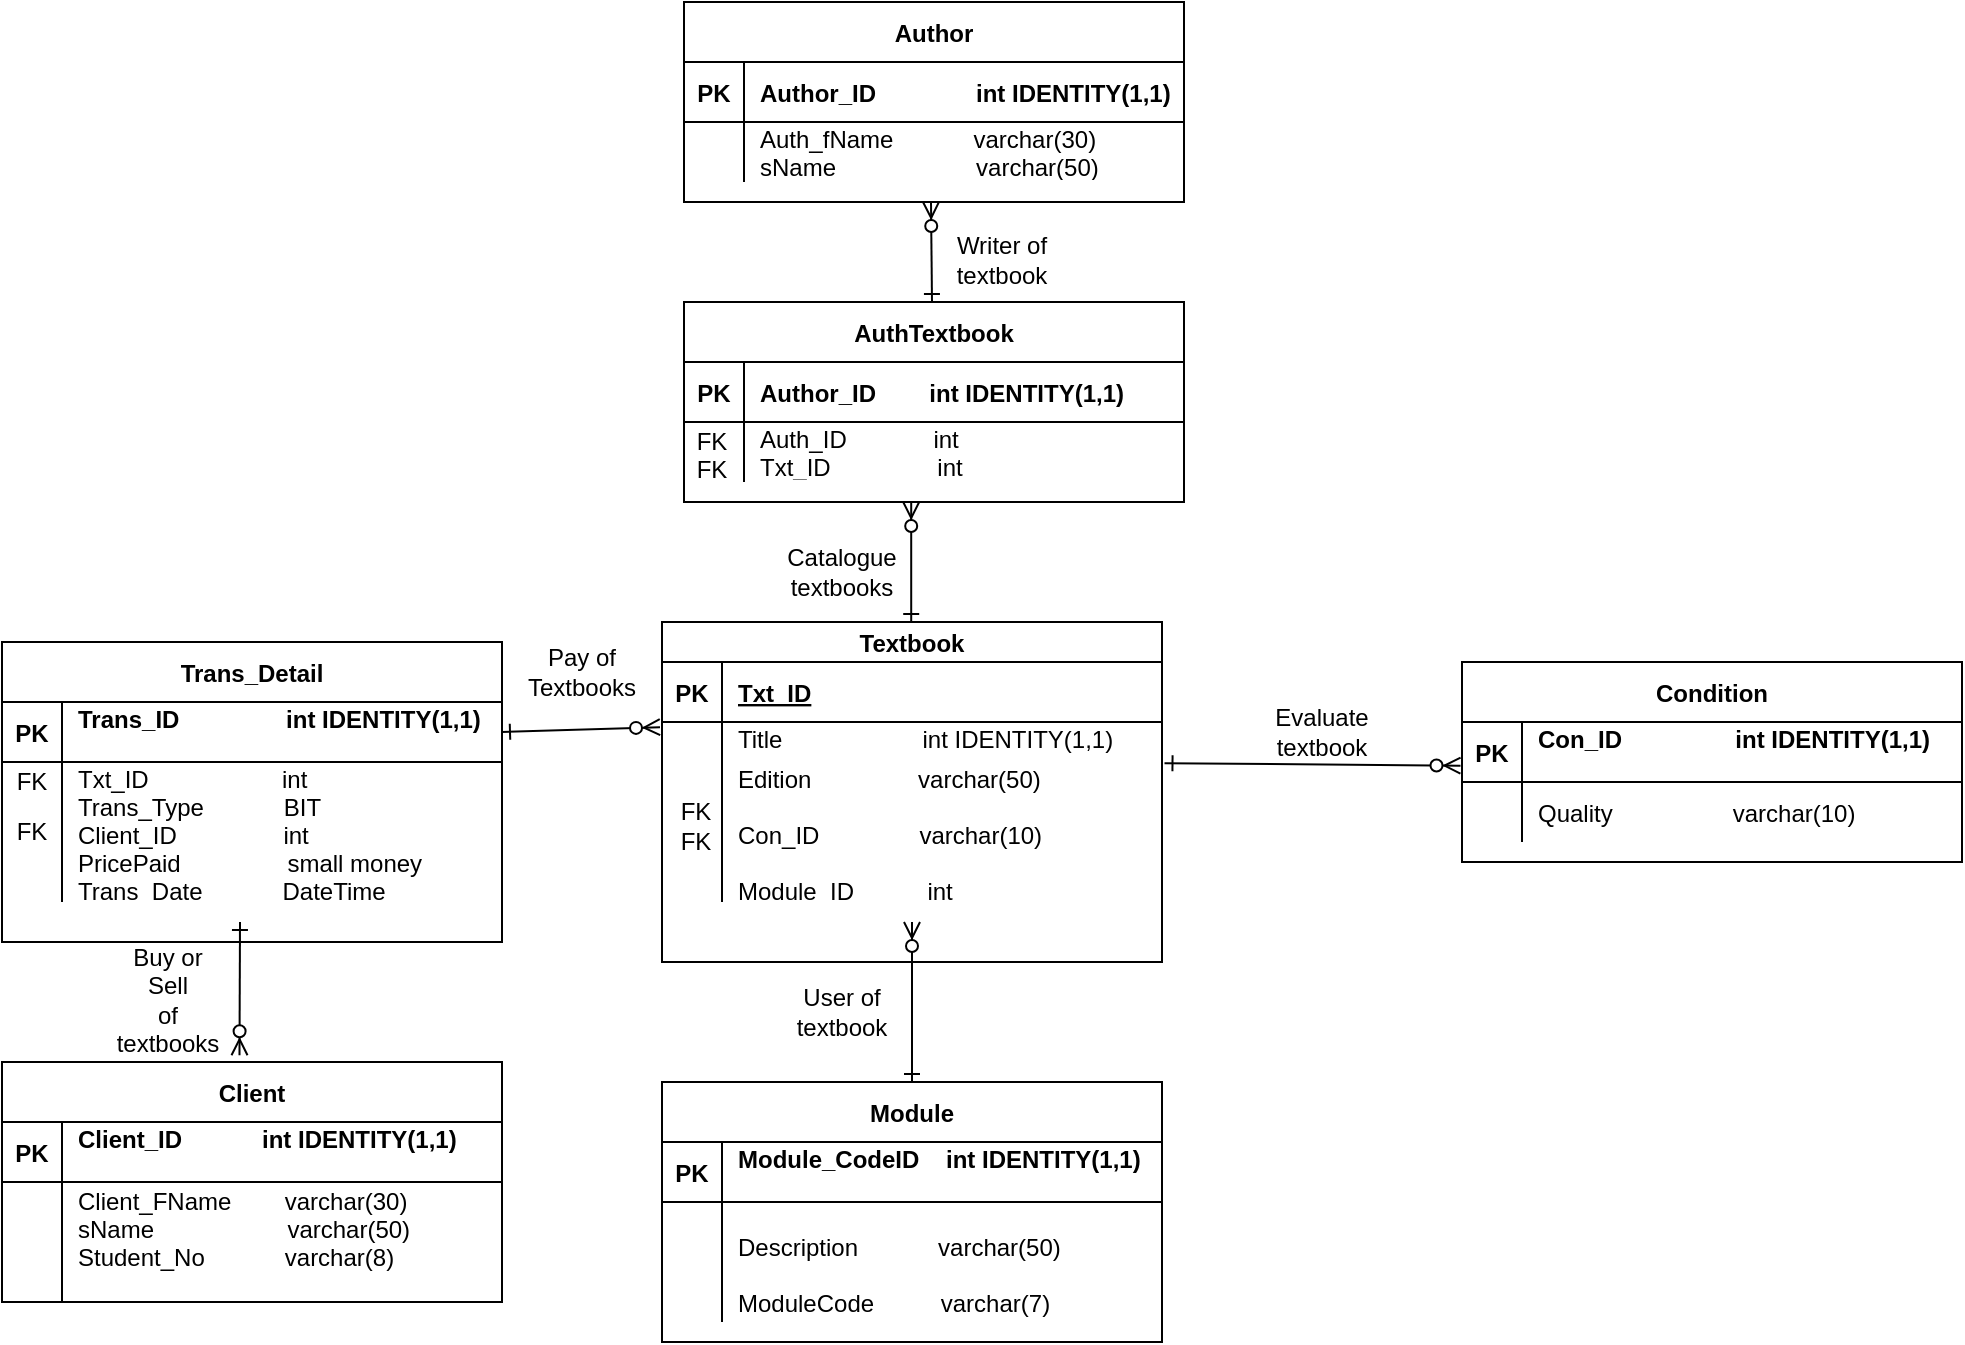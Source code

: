 <mxfile version="20.2.3" type="device"><diagram id="R2lEEEUBdFMjLlhIrx00" name="Page-1"><mxGraphModel dx="1504" dy="1854" grid="1" gridSize="10" guides="1" tooltips="1" connect="1" arrows="1" fold="1" page="1" pageScale="1" pageWidth="850" pageHeight="1100" math="0" shadow="0" extFonts="Permanent Marker^https://fonts.googleapis.com/css?family=Permanent+Marker"><root><mxCell id="0"/><mxCell id="1" parent="0"/><mxCell id="C-vyLk0tnHw3VtMMgP7b-1" value="" style="endArrow=ERzeroToMany;startArrow=ERone;endFill=1;startFill=0;rounded=0;entryX=-0.004;entryY=0.129;entryDx=0;entryDy=0;entryPerimeter=0;exitX=1;exitY=0.5;exitDx=0;exitDy=0;" parent="1" source="C-vyLk0tnHw3VtMMgP7b-24" target="C-vyLk0tnHw3VtMMgP7b-6" edge="1"><mxGeometry width="100" height="100" relative="1" as="geometry"><mxPoint x="340" y="720" as="sourcePoint"/><mxPoint x="440" y="620" as="targetPoint"/></mxGeometry></mxCell><mxCell id="C-vyLk0tnHw3VtMMgP7b-2" value="Textbook" style="shape=table;startSize=20;container=1;collapsible=1;childLayout=tableLayout;fixedRows=1;rowLines=0;fontStyle=1;align=center;resizeLast=1;" parent="1" vertex="1"><mxGeometry x="430" y="280" width="250" height="170" as="geometry"/></mxCell><mxCell id="C-vyLk0tnHw3VtMMgP7b-3" value="" style="shape=partialRectangle;collapsible=0;dropTarget=0;pointerEvents=0;fillColor=none;points=[[0,0.5],[1,0.5]];portConstraint=eastwest;top=0;left=0;right=0;bottom=1;" parent="C-vyLk0tnHw3VtMMgP7b-2" vertex="1"><mxGeometry y="20" width="250" height="30" as="geometry"/></mxCell><mxCell id="C-vyLk0tnHw3VtMMgP7b-4" value="PK" style="shape=partialRectangle;overflow=hidden;connectable=0;fillColor=none;top=0;left=0;bottom=0;right=0;fontStyle=1;" parent="C-vyLk0tnHw3VtMMgP7b-3" vertex="1"><mxGeometry width="30" height="30" as="geometry"><mxRectangle width="30" height="30" as="alternateBounds"/></mxGeometry></mxCell><mxCell id="C-vyLk0tnHw3VtMMgP7b-5" value="Txt_ID" style="shape=partialRectangle;overflow=hidden;connectable=0;fillColor=none;top=0;left=0;bottom=0;right=0;align=left;spacingLeft=6;fontStyle=5;" parent="C-vyLk0tnHw3VtMMgP7b-3" vertex="1"><mxGeometry x="30" width="220" height="30" as="geometry"><mxRectangle width="220" height="30" as="alternateBounds"/></mxGeometry></mxCell><mxCell id="C-vyLk0tnHw3VtMMgP7b-6" value="" style="shape=partialRectangle;collapsible=0;dropTarget=0;pointerEvents=0;fillColor=none;points=[[0,0.5],[1,0.5]];portConstraint=eastwest;top=0;left=0;right=0;bottom=0;" parent="C-vyLk0tnHw3VtMMgP7b-2" vertex="1"><mxGeometry y="50" width="250" height="20" as="geometry"/></mxCell><mxCell id="C-vyLk0tnHw3VtMMgP7b-7" value="" style="shape=partialRectangle;overflow=hidden;connectable=0;fillColor=none;top=0;left=0;bottom=0;right=0;" parent="C-vyLk0tnHw3VtMMgP7b-6" vertex="1"><mxGeometry width="30" height="20" as="geometry"><mxRectangle width="30" height="20" as="alternateBounds"/></mxGeometry></mxCell><mxCell id="C-vyLk0tnHw3VtMMgP7b-8" value="Title                     int IDENTITY(1,1)&#10;" style="shape=partialRectangle;overflow=hidden;connectable=0;fillColor=none;top=0;left=0;bottom=0;right=0;align=left;spacingLeft=6;" parent="C-vyLk0tnHw3VtMMgP7b-6" vertex="1"><mxGeometry x="30" width="220" height="20" as="geometry"><mxRectangle width="220" height="20" as="alternateBounds"/></mxGeometry></mxCell><mxCell id="C-vyLk0tnHw3VtMMgP7b-9" value="" style="shape=partialRectangle;collapsible=0;dropTarget=0;pointerEvents=0;fillColor=none;points=[[0,0.5],[1,0.5]];portConstraint=eastwest;top=0;left=0;right=0;bottom=0;" parent="C-vyLk0tnHw3VtMMgP7b-2" vertex="1"><mxGeometry y="70" width="250" height="70" as="geometry"/></mxCell><mxCell id="C-vyLk0tnHw3VtMMgP7b-10" value="" style="shape=partialRectangle;overflow=hidden;connectable=0;fillColor=none;top=0;left=0;bottom=0;right=0;" parent="C-vyLk0tnHw3VtMMgP7b-9" vertex="1"><mxGeometry width="30" height="70" as="geometry"><mxRectangle width="30" height="70" as="alternateBounds"/></mxGeometry></mxCell><mxCell id="C-vyLk0tnHw3VtMMgP7b-11" value="Edition                varchar(50)&#10;                &#10;Con_ID               varchar(10)&#10;             &#10;Module_ID           int&#10;Price                    Small Money" style="shape=partialRectangle;overflow=hidden;connectable=0;fillColor=none;top=0;left=0;bottom=0;right=0;align=left;spacingLeft=6;" parent="C-vyLk0tnHw3VtMMgP7b-9" vertex="1"><mxGeometry x="30" width="220" height="70" as="geometry"><mxRectangle width="220" height="70" as="alternateBounds"/></mxGeometry></mxCell><mxCell id="C-vyLk0tnHw3VtMMgP7b-13" value="Module" style="shape=table;startSize=30;container=1;collapsible=1;childLayout=tableLayout;fixedRows=1;rowLines=0;fontStyle=1;align=center;resizeLast=1;" parent="1" vertex="1"><mxGeometry x="430" y="510" width="250" height="130" as="geometry"/></mxCell><mxCell id="C-vyLk0tnHw3VtMMgP7b-14" value="" style="shape=partialRectangle;collapsible=0;dropTarget=0;pointerEvents=0;fillColor=none;points=[[0,0.5],[1,0.5]];portConstraint=eastwest;top=0;left=0;right=0;bottom=1;" parent="C-vyLk0tnHw3VtMMgP7b-13" vertex="1"><mxGeometry y="30" width="250" height="30" as="geometry"/></mxCell><mxCell id="C-vyLk0tnHw3VtMMgP7b-15" value="PK" style="shape=partialRectangle;overflow=hidden;connectable=0;fillColor=none;top=0;left=0;bottom=0;right=0;fontStyle=1;" parent="C-vyLk0tnHw3VtMMgP7b-14" vertex="1"><mxGeometry width="30" height="30" as="geometry"><mxRectangle width="30" height="30" as="alternateBounds"/></mxGeometry></mxCell><mxCell id="C-vyLk0tnHw3VtMMgP7b-16" value="Module_CodeID    int IDENTITY(1,1)&#10;" style="shape=partialRectangle;overflow=hidden;connectable=0;fillColor=none;top=0;left=0;bottom=0;right=0;align=left;spacingLeft=6;fontStyle=1;" parent="C-vyLk0tnHw3VtMMgP7b-14" vertex="1"><mxGeometry x="30" width="220" height="30" as="geometry"><mxRectangle width="220" height="30" as="alternateBounds"/></mxGeometry></mxCell><mxCell id="C-vyLk0tnHw3VtMMgP7b-20" value="" style="shape=partialRectangle;collapsible=0;dropTarget=0;pointerEvents=0;fillColor=none;points=[[0,0.5],[1,0.5]];portConstraint=eastwest;top=0;left=0;right=0;bottom=0;" parent="C-vyLk0tnHw3VtMMgP7b-13" vertex="1"><mxGeometry y="60" width="250" height="60" as="geometry"/></mxCell><mxCell id="C-vyLk0tnHw3VtMMgP7b-21" value="" style="shape=partialRectangle;overflow=hidden;connectable=0;fillColor=none;top=0;left=0;bottom=0;right=0;" parent="C-vyLk0tnHw3VtMMgP7b-20" vertex="1"><mxGeometry width="30" height="60" as="geometry"><mxRectangle width="30" height="60" as="alternateBounds"/></mxGeometry></mxCell><mxCell id="C-vyLk0tnHw3VtMMgP7b-22" value="&#10;Description            varchar(50)&#10;         &#10;ModuleCode          varchar(7)&#10;          " style="shape=partialRectangle;overflow=hidden;connectable=0;fillColor=none;top=0;left=0;bottom=0;right=0;align=left;spacingLeft=6;" parent="C-vyLk0tnHw3VtMMgP7b-20" vertex="1"><mxGeometry x="30" width="220" height="60" as="geometry"><mxRectangle width="220" height="60" as="alternateBounds"/></mxGeometry></mxCell><mxCell id="C-vyLk0tnHw3VtMMgP7b-23" value="Trans_Detail" style="shape=table;startSize=30;container=1;collapsible=1;childLayout=tableLayout;fixedRows=1;rowLines=0;fontStyle=1;align=center;resizeLast=1;" parent="1" vertex="1"><mxGeometry x="100" y="290" width="250" height="150" as="geometry"/></mxCell><mxCell id="C-vyLk0tnHw3VtMMgP7b-24" value="" style="shape=partialRectangle;collapsible=0;dropTarget=0;pointerEvents=0;fillColor=none;points=[[0,0.5],[1,0.5]];portConstraint=eastwest;top=0;left=0;right=0;bottom=1;" parent="C-vyLk0tnHw3VtMMgP7b-23" vertex="1"><mxGeometry y="30" width="250" height="30" as="geometry"/></mxCell><mxCell id="C-vyLk0tnHw3VtMMgP7b-25" value="PK" style="shape=partialRectangle;overflow=hidden;connectable=0;fillColor=none;top=0;left=0;bottom=0;right=0;fontStyle=1;" parent="C-vyLk0tnHw3VtMMgP7b-24" vertex="1"><mxGeometry width="30" height="30" as="geometry"><mxRectangle width="30" height="30" as="alternateBounds"/></mxGeometry></mxCell><mxCell id="C-vyLk0tnHw3VtMMgP7b-26" value="Trans_ID                int IDENTITY(1,1)&#10;" style="shape=partialRectangle;overflow=hidden;connectable=0;fillColor=none;top=0;left=0;bottom=0;right=0;align=left;spacingLeft=6;fontStyle=1;" parent="C-vyLk0tnHw3VtMMgP7b-24" vertex="1"><mxGeometry x="30" width="220" height="30" as="geometry"><mxRectangle width="220" height="30" as="alternateBounds"/></mxGeometry></mxCell><mxCell id="C-vyLk0tnHw3VtMMgP7b-27" value="" style="shape=partialRectangle;collapsible=0;dropTarget=0;pointerEvents=0;fillColor=none;points=[[0,0.5],[1,0.5]];portConstraint=eastwest;top=0;left=0;right=0;bottom=0;" parent="C-vyLk0tnHw3VtMMgP7b-23" vertex="1"><mxGeometry y="60" width="250" height="70" as="geometry"/></mxCell><mxCell id="C-vyLk0tnHw3VtMMgP7b-28" value="" style="shape=partialRectangle;overflow=hidden;connectable=0;fillColor=none;top=0;left=0;bottom=0;right=0;" parent="C-vyLk0tnHw3VtMMgP7b-27" vertex="1"><mxGeometry width="30" height="70" as="geometry"><mxRectangle width="30" height="70" as="alternateBounds"/></mxGeometry></mxCell><mxCell id="C-vyLk0tnHw3VtMMgP7b-29" value="Txt_ID                    int&#10;Trans_Type            BIT&#10;Client_ID                int&#10;PricePaid                small money&#10;Trans_Date            DateTime&#10;" style="shape=partialRectangle;overflow=hidden;connectable=0;fillColor=none;top=0;left=0;bottom=0;right=0;align=left;spacingLeft=6;" parent="C-vyLk0tnHw3VtMMgP7b-27" vertex="1"><mxGeometry x="30" width="220" height="70" as="geometry"><mxRectangle width="220" height="70" as="alternateBounds"/></mxGeometry></mxCell><mxCell id="ry9j0H5moJD2Sgu9He4K-1" value="FK" style="text;html=1;strokeColor=none;fillColor=none;align=center;verticalAlign=middle;whiteSpace=wrap;rounded=0;" parent="1" vertex="1"><mxGeometry x="100" y="375" width="30" height="20" as="geometry"/></mxCell><mxCell id="ry9j0H5moJD2Sgu9He4K-2" value="FK" style="text;html=1;strokeColor=none;fillColor=none;align=center;verticalAlign=middle;whiteSpace=wrap;rounded=0;" parent="1" vertex="1"><mxGeometry x="100" y="350" width="30" height="20" as="geometry"/></mxCell><mxCell id="ry9j0H5moJD2Sgu9He4K-3" value="Client" style="shape=table;startSize=30;container=1;collapsible=1;childLayout=tableLayout;fixedRows=1;rowLines=0;fontStyle=1;align=center;resizeLast=1;" parent="1" vertex="1"><mxGeometry x="100" y="500" width="250" height="120" as="geometry"/></mxCell><mxCell id="ry9j0H5moJD2Sgu9He4K-4" value="" style="shape=partialRectangle;collapsible=0;dropTarget=0;pointerEvents=0;fillColor=none;points=[[0,0.5],[1,0.5]];portConstraint=eastwest;top=0;left=0;right=0;bottom=1;" parent="ry9j0H5moJD2Sgu9He4K-3" vertex="1"><mxGeometry y="30" width="250" height="30" as="geometry"/></mxCell><mxCell id="ry9j0H5moJD2Sgu9He4K-5" value="PK" style="shape=partialRectangle;overflow=hidden;connectable=0;fillColor=none;top=0;left=0;bottom=0;right=0;fontStyle=1;" parent="ry9j0H5moJD2Sgu9He4K-4" vertex="1"><mxGeometry width="30" height="30" as="geometry"><mxRectangle width="30" height="30" as="alternateBounds"/></mxGeometry></mxCell><mxCell id="ry9j0H5moJD2Sgu9He4K-6" value="Client_ID            int IDENTITY(1,1)&#10;" style="shape=partialRectangle;overflow=hidden;connectable=0;fillColor=none;top=0;left=0;bottom=0;right=0;align=left;spacingLeft=6;fontStyle=1;" parent="ry9j0H5moJD2Sgu9He4K-4" vertex="1"><mxGeometry x="30" width="220" height="30" as="geometry"><mxRectangle width="220" height="30" as="alternateBounds"/></mxGeometry></mxCell><mxCell id="ry9j0H5moJD2Sgu9He4K-7" value="" style="shape=partialRectangle;collapsible=0;dropTarget=0;pointerEvents=0;fillColor=none;points=[[0,0.5],[1,0.5]];portConstraint=eastwest;top=0;left=0;right=0;bottom=0;" parent="ry9j0H5moJD2Sgu9He4K-3" vertex="1"><mxGeometry y="60" width="250" height="60" as="geometry"/></mxCell><mxCell id="ry9j0H5moJD2Sgu9He4K-8" value="" style="shape=partialRectangle;overflow=hidden;connectable=0;fillColor=none;top=0;left=0;bottom=0;right=0;" parent="ry9j0H5moJD2Sgu9He4K-7" vertex="1"><mxGeometry width="30" height="60" as="geometry"><mxRectangle width="30" height="60" as="alternateBounds"/></mxGeometry></mxCell><mxCell id="ry9j0H5moJD2Sgu9He4K-9" value="Client_FName        varchar(30)&#10;sName                    varchar(50)&#10;Student_No            varchar(8)&#10;" style="shape=partialRectangle;overflow=hidden;connectable=0;fillColor=none;top=0;left=0;bottom=0;right=0;align=left;spacingLeft=6;" parent="ry9j0H5moJD2Sgu9He4K-7" vertex="1"><mxGeometry x="30" width="220" height="60" as="geometry"><mxRectangle width="220" height="60" as="alternateBounds"/></mxGeometry></mxCell><mxCell id="ry9j0H5moJD2Sgu9He4K-10" value="" style="endArrow=ERzeroToMany;startArrow=ERone;endFill=1;startFill=0;rounded=0;entryX=0.475;entryY=-0.028;entryDx=0;entryDy=0;entryPerimeter=0;" parent="1" target="ry9j0H5moJD2Sgu9He4K-3" edge="1"><mxGeometry width="100" height="100" relative="1" as="geometry"><mxPoint x="219" y="430" as="sourcePoint"/><mxPoint x="284.5" y="290" as="targetPoint"/></mxGeometry></mxCell><mxCell id="ry9j0H5moJD2Sgu9He4K-18" value="" style="endArrow=ERzeroToMany;startArrow=ERone;endFill=1;startFill=0;entryX=0.5;entryY=1;entryDx=0;entryDy=0;rounded=0;" parent="1" edge="1"><mxGeometry width="100" height="100" relative="1" as="geometry"><mxPoint x="554.6" y="280" as="sourcePoint"/><mxPoint x="554.6" y="220" as="targetPoint"/></mxGeometry></mxCell><mxCell id="ry9j0H5moJD2Sgu9He4K-21" value="AuthTextbook" style="shape=table;startSize=30;container=1;collapsible=1;childLayout=tableLayout;fixedRows=1;rowLines=0;fontStyle=1;align=center;resizeLast=1;" parent="1" vertex="1"><mxGeometry x="441" y="120" width="250" height="100" as="geometry"/></mxCell><mxCell id="ry9j0H5moJD2Sgu9He4K-22" value="" style="shape=partialRectangle;collapsible=0;dropTarget=0;pointerEvents=0;fillColor=none;points=[[0,0.5],[1,0.5]];portConstraint=eastwest;top=0;left=0;right=0;bottom=1;" parent="ry9j0H5moJD2Sgu9He4K-21" vertex="1"><mxGeometry y="30" width="250" height="30" as="geometry"/></mxCell><mxCell id="ry9j0H5moJD2Sgu9He4K-23" value="PK" style="shape=partialRectangle;overflow=hidden;connectable=0;fillColor=none;top=0;left=0;bottom=0;right=0;fontStyle=1;" parent="ry9j0H5moJD2Sgu9He4K-22" vertex="1"><mxGeometry width="30" height="30" as="geometry"><mxRectangle width="30" height="30" as="alternateBounds"/></mxGeometry></mxCell><mxCell id="ry9j0H5moJD2Sgu9He4K-24" value="Author_ID        int IDENTITY(1,1)" style="shape=partialRectangle;overflow=hidden;connectable=0;fillColor=none;top=0;left=0;bottom=0;right=0;align=left;spacingLeft=6;fontStyle=1;" parent="ry9j0H5moJD2Sgu9He4K-22" vertex="1"><mxGeometry x="30" width="220" height="30" as="geometry"><mxRectangle width="220" height="30" as="alternateBounds"/></mxGeometry></mxCell><mxCell id="ry9j0H5moJD2Sgu9He4K-25" value="" style="shape=partialRectangle;collapsible=0;dropTarget=0;pointerEvents=0;fillColor=none;points=[[0,0.5],[1,0.5]];portConstraint=eastwest;top=0;left=0;right=0;bottom=0;" parent="ry9j0H5moJD2Sgu9He4K-21" vertex="1"><mxGeometry y="60" width="250" height="30" as="geometry"/></mxCell><mxCell id="ry9j0H5moJD2Sgu9He4K-26" value="" style="shape=partialRectangle;overflow=hidden;connectable=0;fillColor=none;top=0;left=0;bottom=0;right=0;" parent="ry9j0H5moJD2Sgu9He4K-25" vertex="1"><mxGeometry width="30" height="30" as="geometry"><mxRectangle width="30" height="30" as="alternateBounds"/></mxGeometry></mxCell><mxCell id="ry9j0H5moJD2Sgu9He4K-27" value="Auth_ID             int   &#10;Txt_ID                int" style="shape=partialRectangle;overflow=hidden;connectable=0;fillColor=none;top=0;left=0;bottom=0;right=0;align=left;spacingLeft=6;" parent="ry9j0H5moJD2Sgu9He4K-25" vertex="1"><mxGeometry x="30" width="220" height="30" as="geometry"><mxRectangle width="220" height="30" as="alternateBounds"/></mxGeometry></mxCell><mxCell id="ry9j0H5moJD2Sgu9He4K-28" value="Author" style="shape=table;startSize=30;container=1;collapsible=1;childLayout=tableLayout;fixedRows=1;rowLines=0;fontStyle=1;align=center;resizeLast=1;" parent="1" vertex="1"><mxGeometry x="441" y="-30" width="250" height="100" as="geometry"/></mxCell><mxCell id="ry9j0H5moJD2Sgu9He4K-29" value="" style="shape=partialRectangle;collapsible=0;dropTarget=0;pointerEvents=0;fillColor=none;points=[[0,0.5],[1,0.5]];portConstraint=eastwest;top=0;left=0;right=0;bottom=1;" parent="ry9j0H5moJD2Sgu9He4K-28" vertex="1"><mxGeometry y="30" width="250" height="30" as="geometry"/></mxCell><mxCell id="ry9j0H5moJD2Sgu9He4K-30" value="PK" style="shape=partialRectangle;overflow=hidden;connectable=0;fillColor=none;top=0;left=0;bottom=0;right=0;fontStyle=1;" parent="ry9j0H5moJD2Sgu9He4K-29" vertex="1"><mxGeometry width="30" height="30" as="geometry"><mxRectangle width="30" height="30" as="alternateBounds"/></mxGeometry></mxCell><mxCell id="ry9j0H5moJD2Sgu9He4K-31" value="Author_ID               int IDENTITY(1,1)" style="shape=partialRectangle;overflow=hidden;connectable=0;fillColor=none;top=0;left=0;bottom=0;right=0;align=left;spacingLeft=6;fontStyle=1;" parent="ry9j0H5moJD2Sgu9He4K-29" vertex="1"><mxGeometry x="30" width="220" height="30" as="geometry"><mxRectangle width="220" height="30" as="alternateBounds"/></mxGeometry></mxCell><mxCell id="ry9j0H5moJD2Sgu9He4K-32" value="" style="shape=partialRectangle;collapsible=0;dropTarget=0;pointerEvents=0;fillColor=none;points=[[0,0.5],[1,0.5]];portConstraint=eastwest;top=0;left=0;right=0;bottom=0;" parent="ry9j0H5moJD2Sgu9He4K-28" vertex="1"><mxGeometry y="60" width="250" height="30" as="geometry"/></mxCell><mxCell id="ry9j0H5moJD2Sgu9He4K-33" value="" style="shape=partialRectangle;overflow=hidden;connectable=0;fillColor=none;top=0;left=0;bottom=0;right=0;" parent="ry9j0H5moJD2Sgu9He4K-32" vertex="1"><mxGeometry width="30" height="30" as="geometry"><mxRectangle width="30" height="30" as="alternateBounds"/></mxGeometry></mxCell><mxCell id="ry9j0H5moJD2Sgu9He4K-34" value="Auth_fName            varchar(30)&#10;sName                     varchar(50)" style="shape=partialRectangle;overflow=hidden;connectable=0;fillColor=none;top=0;left=0;bottom=0;right=0;align=left;spacingLeft=6;" parent="ry9j0H5moJD2Sgu9He4K-32" vertex="1"><mxGeometry x="30" width="220" height="30" as="geometry"><mxRectangle width="220" height="30" as="alternateBounds"/></mxGeometry></mxCell><mxCell id="ry9j0H5moJD2Sgu9He4K-35" value="FK" style="text;html=1;strokeColor=none;fillColor=none;align=center;verticalAlign=middle;whiteSpace=wrap;rounded=0;" parent="1" vertex="1"><mxGeometry x="440" y="180" width="30" height="20" as="geometry"/></mxCell><mxCell id="ry9j0H5moJD2Sgu9He4K-36" value="FK" style="text;html=1;strokeColor=none;fillColor=none;align=center;verticalAlign=middle;whiteSpace=wrap;rounded=0;" parent="1" vertex="1"><mxGeometry x="440" y="194" width="30" height="20" as="geometry"/></mxCell><mxCell id="ry9j0H5moJD2Sgu9He4K-37" value="FK" style="text;html=1;strokeColor=none;fillColor=none;align=center;verticalAlign=middle;whiteSpace=wrap;rounded=0;" parent="1" vertex="1"><mxGeometry x="432" y="365" width="30" height="20" as="geometry"/></mxCell><mxCell id="ry9j0H5moJD2Sgu9He4K-38" value="FK" style="text;html=1;strokeColor=none;fillColor=none;align=center;verticalAlign=middle;whiteSpace=wrap;rounded=0;" parent="1" vertex="1"><mxGeometry x="432" y="380" width="30" height="20" as="geometry"/></mxCell><mxCell id="UKw3wKGEe0qAGYt3zEMp-1" value="Condition" style="shape=table;startSize=30;container=1;collapsible=1;childLayout=tableLayout;fixedRows=1;rowLines=0;fontStyle=1;align=center;resizeLast=1;" parent="1" vertex="1"><mxGeometry x="830" y="300" width="250" height="100" as="geometry"/></mxCell><mxCell id="UKw3wKGEe0qAGYt3zEMp-2" value="" style="shape=partialRectangle;collapsible=0;dropTarget=0;pointerEvents=0;fillColor=none;points=[[0,0.5],[1,0.5]];portConstraint=eastwest;top=0;left=0;right=0;bottom=1;" parent="UKw3wKGEe0qAGYt3zEMp-1" vertex="1"><mxGeometry y="30" width="250" height="30" as="geometry"/></mxCell><mxCell id="UKw3wKGEe0qAGYt3zEMp-3" value="PK" style="shape=partialRectangle;overflow=hidden;connectable=0;fillColor=none;top=0;left=0;bottom=0;right=0;fontStyle=1;" parent="UKw3wKGEe0qAGYt3zEMp-2" vertex="1"><mxGeometry width="30" height="30" as="geometry"><mxRectangle width="30" height="30" as="alternateBounds"/></mxGeometry></mxCell><mxCell id="UKw3wKGEe0qAGYt3zEMp-4" value="Con_ID                 int IDENTITY(1,1)&#10;" style="shape=partialRectangle;overflow=hidden;connectable=0;fillColor=none;top=0;left=0;bottom=0;right=0;align=left;spacingLeft=6;fontStyle=1;" parent="UKw3wKGEe0qAGYt3zEMp-2" vertex="1"><mxGeometry x="30" width="220" height="30" as="geometry"><mxRectangle width="220" height="30" as="alternateBounds"/></mxGeometry></mxCell><mxCell id="UKw3wKGEe0qAGYt3zEMp-5" value="" style="shape=partialRectangle;collapsible=0;dropTarget=0;pointerEvents=0;fillColor=none;points=[[0,0.5],[1,0.5]];portConstraint=eastwest;top=0;left=0;right=0;bottom=0;" parent="UKw3wKGEe0qAGYt3zEMp-1" vertex="1"><mxGeometry y="60" width="250" height="30" as="geometry"/></mxCell><mxCell id="UKw3wKGEe0qAGYt3zEMp-6" value="" style="shape=partialRectangle;overflow=hidden;connectable=0;fillColor=none;top=0;left=0;bottom=0;right=0;" parent="UKw3wKGEe0qAGYt3zEMp-5" vertex="1"><mxGeometry width="30" height="30" as="geometry"><mxRectangle width="30" height="30" as="alternateBounds"/></mxGeometry></mxCell><mxCell id="UKw3wKGEe0qAGYt3zEMp-7" value="Quality                  varchar(10)" style="shape=partialRectangle;overflow=hidden;connectable=0;fillColor=none;top=0;left=0;bottom=0;right=0;align=left;spacingLeft=6;" parent="UKw3wKGEe0qAGYt3zEMp-5" vertex="1"><mxGeometry x="30" width="220" height="30" as="geometry"><mxRectangle width="220" height="30" as="alternateBounds"/></mxGeometry></mxCell><mxCell id="UKw3wKGEe0qAGYt3zEMp-8" value="" style="endArrow=ERzeroToMany;startArrow=ERone;endFill=1;startFill=0;entryX=0.5;entryY=1;entryDx=0;entryDy=0;rounded=0;" parent="1" edge="1"><mxGeometry width="100" height="100" relative="1" as="geometry"><mxPoint x="565" y="120" as="sourcePoint"/><mxPoint x="564.5" y="70" as="targetPoint"/></mxGeometry></mxCell><mxCell id="UKw3wKGEe0qAGYt3zEMp-11" value="" style="endArrow=ERzeroToMany;startArrow=ERone;endFill=1;startFill=0;entryX=0.5;entryY=1;entryDx=0;entryDy=0;rounded=0;exitX=0.5;exitY=0;exitDx=0;exitDy=0;" parent="1" edge="1"><mxGeometry width="100" height="100" relative="1" as="geometry"><mxPoint x="555" y="510" as="sourcePoint"/><mxPoint x="555" y="430" as="targetPoint"/></mxGeometry></mxCell><mxCell id="UKw3wKGEe0qAGYt3zEMp-12" value="" style="endArrow=ERzeroToMany;startArrow=ERone;endFill=1;startFill=0;entryX=-0.003;entryY=0.728;entryDx=0;entryDy=0;rounded=0;exitX=1.005;exitY=1.08;exitDx=0;exitDy=0;exitPerimeter=0;entryPerimeter=0;" parent="1" target="UKw3wKGEe0qAGYt3zEMp-2" edge="1"><mxGeometry width="100" height="100" relative="1" as="geometry"><mxPoint x="681.25" y="350.6" as="sourcePoint"/><mxPoint x="826" y="353.81" as="targetPoint"/></mxGeometry></mxCell><mxCell id="UKw3wKGEe0qAGYt3zEMp-13" value="&lt;p class=&quot;MsoNormal&quot;&gt;&lt;span lang=&quot;EN-US&quot;&gt;User of&lt;br/&gt;textbook&lt;/span&gt;&lt;/p&gt;" style="text;strokeColor=none;fillColor=none;html=1;align=center;verticalAlign=middle;whiteSpace=wrap;rounded=0;hachureGap=4;" parent="1" vertex="1"><mxGeometry x="490" y="460" width="60" height="30" as="geometry"/></mxCell><mxCell id="UKw3wKGEe0qAGYt3zEMp-14" value="&lt;p class=&quot;MsoNormal&quot;&gt;&lt;span lang=&quot;EN-US&quot;&gt;Evaluate textbook&lt;/span&gt;&lt;/p&gt;" style="text;strokeColor=none;fillColor=none;html=1;align=center;verticalAlign=middle;whiteSpace=wrap;rounded=0;hachureGap=4;" parent="1" vertex="1"><mxGeometry x="730" y="320" width="60" height="30" as="geometry"/></mxCell><mxCell id="UKw3wKGEe0qAGYt3zEMp-15" value="&lt;p class=&quot;MsoNormal&quot;&gt;&lt;span lang=&quot;EN-US&quot;&gt;Writer of&lt;br/&gt;textbook&lt;/span&gt;&lt;/p&gt;" style="text;strokeColor=none;fillColor=none;html=1;align=center;verticalAlign=middle;whiteSpace=wrap;rounded=0;hachureGap=4;" parent="1" vertex="1"><mxGeometry x="570" y="84" width="60" height="30" as="geometry"/></mxCell><mxCell id="UKw3wKGEe0qAGYt3zEMp-16" value="&lt;p class=&quot;MsoNormal&quot;&gt;&lt;span lang=&quot;EN-US&quot;&gt;Pay of&lt;br/&gt;Textbooks&lt;/span&gt;&lt;/p&gt;" style="text;strokeColor=none;fillColor=none;html=1;align=center;verticalAlign=middle;whiteSpace=wrap;rounded=0;hachureGap=4;" parent="1" vertex="1"><mxGeometry x="360" y="290" width="60" height="30" as="geometry"/></mxCell><mxCell id="UKw3wKGEe0qAGYt3zEMp-17" value="&lt;p class=&quot;MsoNormal&quot;&gt;&lt;span lang=&quot;EN-US&quot;&gt;Catalogue&lt;br/&gt;textbooks&lt;/span&gt;&lt;/p&gt;" style="text;strokeColor=none;fillColor=none;html=1;align=center;verticalAlign=middle;whiteSpace=wrap;rounded=0;hachureGap=4;" parent="1" vertex="1"><mxGeometry x="490" y="240" width="60" height="30" as="geometry"/></mxCell><mxCell id="UKw3wKGEe0qAGYt3zEMp-18" value="&lt;p class=&quot;MsoNormal&quot;&gt;&lt;span lang=&quot;EN-US&quot;&gt;Buy or Sell&lt;br/&gt;of textbooks&lt;/span&gt;&lt;/p&gt;" style="text;strokeColor=none;fillColor=none;html=1;align=center;verticalAlign=middle;whiteSpace=wrap;rounded=0;hachureGap=4;" parent="1" vertex="1"><mxGeometry x="153" y="454" width="60" height="30" as="geometry"/></mxCell></root></mxGraphModel></diagram></mxfile>